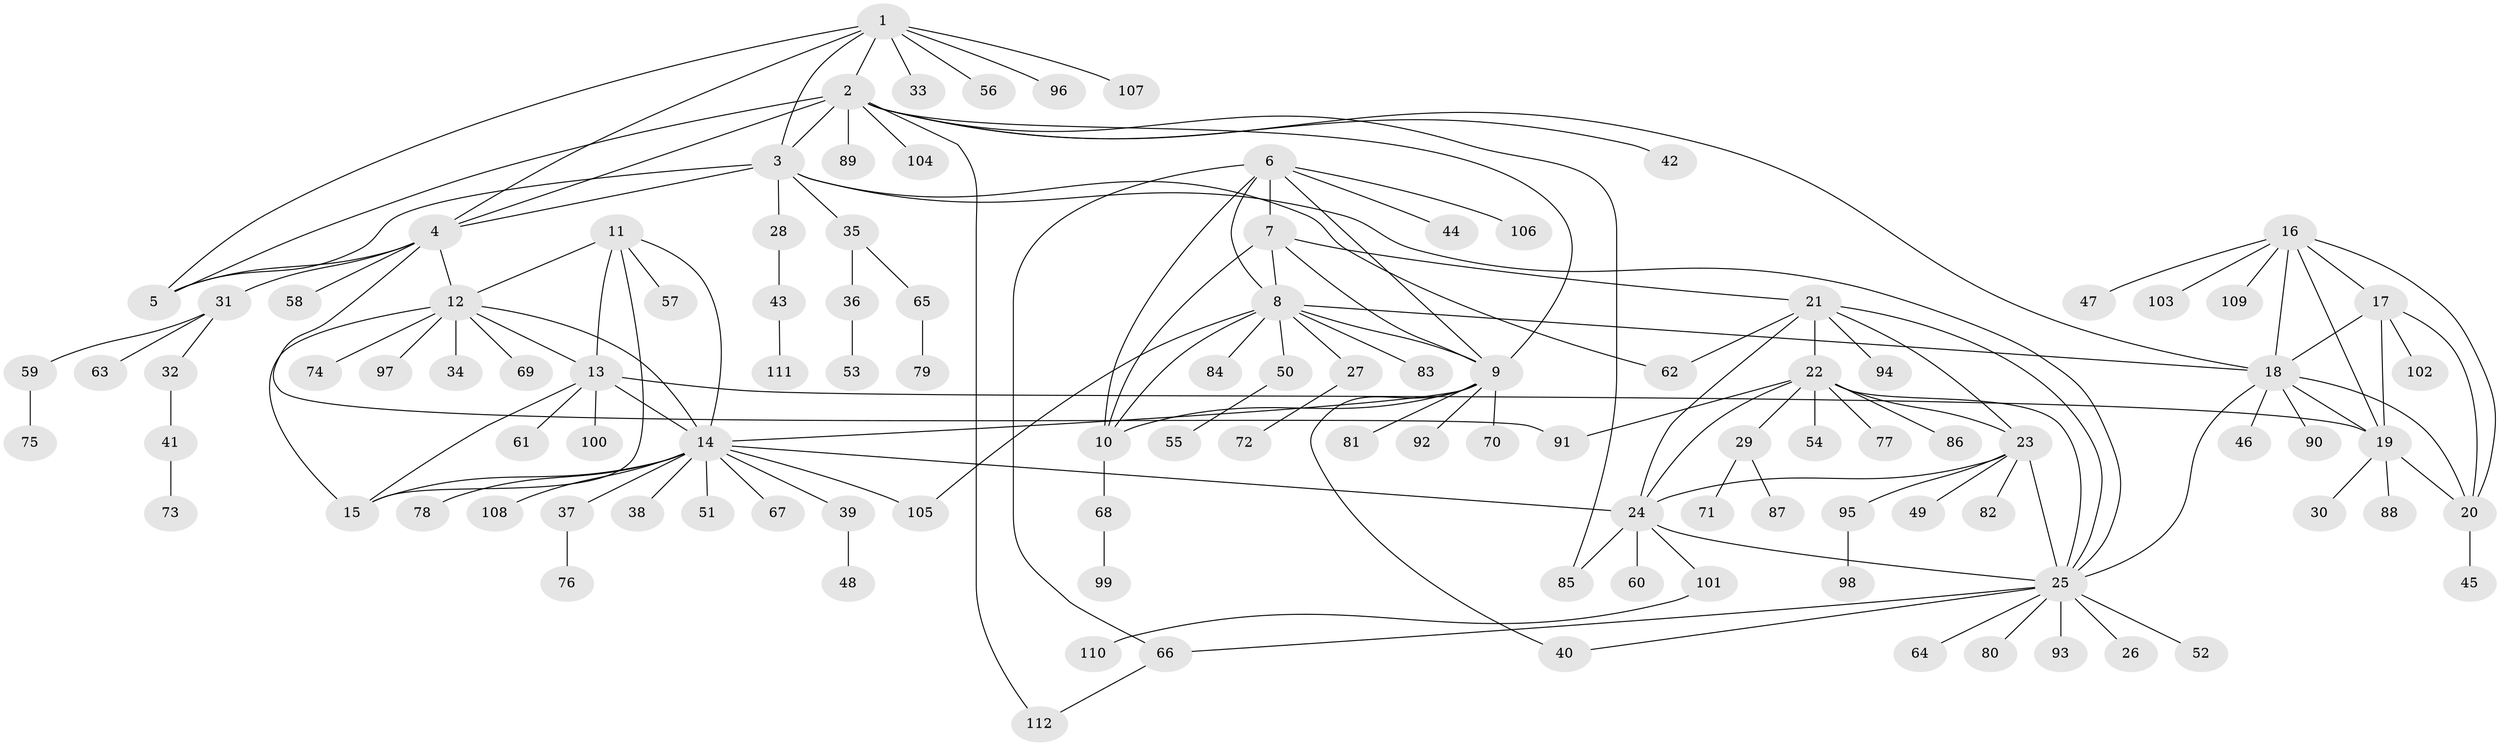 // Generated by graph-tools (version 1.1) at 2025/50/03/09/25 03:50:42]
// undirected, 112 vertices, 154 edges
graph export_dot {
graph [start="1"]
  node [color=gray90,style=filled];
  1;
  2;
  3;
  4;
  5;
  6;
  7;
  8;
  9;
  10;
  11;
  12;
  13;
  14;
  15;
  16;
  17;
  18;
  19;
  20;
  21;
  22;
  23;
  24;
  25;
  26;
  27;
  28;
  29;
  30;
  31;
  32;
  33;
  34;
  35;
  36;
  37;
  38;
  39;
  40;
  41;
  42;
  43;
  44;
  45;
  46;
  47;
  48;
  49;
  50;
  51;
  52;
  53;
  54;
  55;
  56;
  57;
  58;
  59;
  60;
  61;
  62;
  63;
  64;
  65;
  66;
  67;
  68;
  69;
  70;
  71;
  72;
  73;
  74;
  75;
  76;
  77;
  78;
  79;
  80;
  81;
  82;
  83;
  84;
  85;
  86;
  87;
  88;
  89;
  90;
  91;
  92;
  93;
  94;
  95;
  96;
  97;
  98;
  99;
  100;
  101;
  102;
  103;
  104;
  105;
  106;
  107;
  108;
  109;
  110;
  111;
  112;
  1 -- 2;
  1 -- 3;
  1 -- 4;
  1 -- 5;
  1 -- 33;
  1 -- 56;
  1 -- 96;
  1 -- 107;
  2 -- 3;
  2 -- 4;
  2 -- 5;
  2 -- 9;
  2 -- 18;
  2 -- 42;
  2 -- 85;
  2 -- 89;
  2 -- 104;
  2 -- 112;
  3 -- 4;
  3 -- 5;
  3 -- 25;
  3 -- 28;
  3 -- 35;
  3 -- 62;
  4 -- 5;
  4 -- 12;
  4 -- 31;
  4 -- 58;
  4 -- 91;
  6 -- 7;
  6 -- 8;
  6 -- 9;
  6 -- 10;
  6 -- 44;
  6 -- 66;
  6 -- 106;
  7 -- 8;
  7 -- 9;
  7 -- 10;
  7 -- 21;
  8 -- 9;
  8 -- 10;
  8 -- 18;
  8 -- 27;
  8 -- 50;
  8 -- 83;
  8 -- 84;
  8 -- 105;
  9 -- 10;
  9 -- 14;
  9 -- 40;
  9 -- 70;
  9 -- 81;
  9 -- 92;
  10 -- 68;
  11 -- 12;
  11 -- 13;
  11 -- 14;
  11 -- 15;
  11 -- 57;
  12 -- 13;
  12 -- 14;
  12 -- 15;
  12 -- 34;
  12 -- 69;
  12 -- 74;
  12 -- 97;
  13 -- 14;
  13 -- 15;
  13 -- 19;
  13 -- 61;
  13 -- 100;
  14 -- 15;
  14 -- 24;
  14 -- 37;
  14 -- 38;
  14 -- 39;
  14 -- 51;
  14 -- 67;
  14 -- 78;
  14 -- 105;
  14 -- 108;
  16 -- 17;
  16 -- 18;
  16 -- 19;
  16 -- 20;
  16 -- 47;
  16 -- 103;
  16 -- 109;
  17 -- 18;
  17 -- 19;
  17 -- 20;
  17 -- 102;
  18 -- 19;
  18 -- 20;
  18 -- 25;
  18 -- 46;
  18 -- 90;
  19 -- 20;
  19 -- 30;
  19 -- 88;
  20 -- 45;
  21 -- 22;
  21 -- 23;
  21 -- 24;
  21 -- 25;
  21 -- 62;
  21 -- 94;
  22 -- 23;
  22 -- 24;
  22 -- 25;
  22 -- 29;
  22 -- 54;
  22 -- 77;
  22 -- 86;
  22 -- 91;
  23 -- 24;
  23 -- 25;
  23 -- 49;
  23 -- 82;
  23 -- 95;
  24 -- 25;
  24 -- 60;
  24 -- 85;
  24 -- 101;
  25 -- 26;
  25 -- 40;
  25 -- 52;
  25 -- 64;
  25 -- 66;
  25 -- 80;
  25 -- 93;
  27 -- 72;
  28 -- 43;
  29 -- 71;
  29 -- 87;
  31 -- 32;
  31 -- 59;
  31 -- 63;
  32 -- 41;
  35 -- 36;
  35 -- 65;
  36 -- 53;
  37 -- 76;
  39 -- 48;
  41 -- 73;
  43 -- 111;
  50 -- 55;
  59 -- 75;
  65 -- 79;
  66 -- 112;
  68 -- 99;
  95 -- 98;
  101 -- 110;
}
